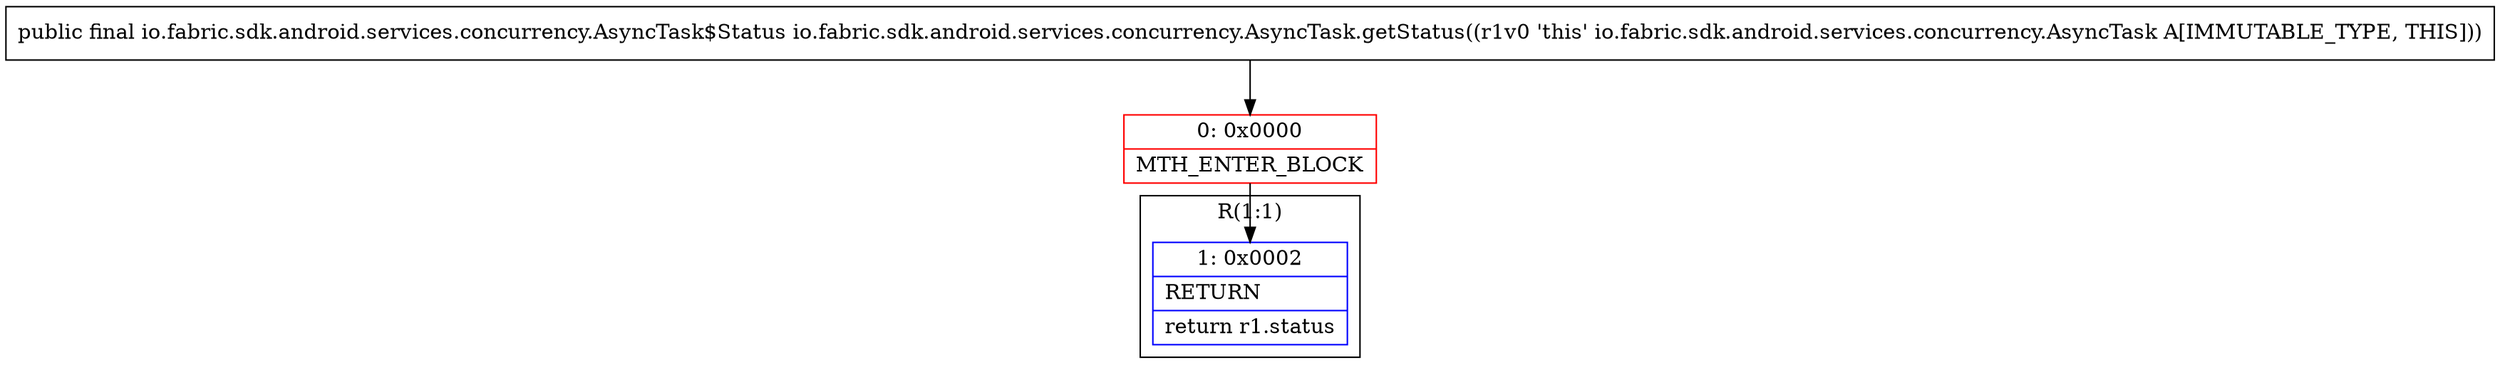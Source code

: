 digraph "CFG forio.fabric.sdk.android.services.concurrency.AsyncTask.getStatus()Lio\/fabric\/sdk\/android\/services\/concurrency\/AsyncTask$Status;" {
subgraph cluster_Region_1080225924 {
label = "R(1:1)";
node [shape=record,color=blue];
Node_1 [shape=record,label="{1\:\ 0x0002|RETURN\l|return r1.status\l}"];
}
Node_0 [shape=record,color=red,label="{0\:\ 0x0000|MTH_ENTER_BLOCK\l}"];
MethodNode[shape=record,label="{public final io.fabric.sdk.android.services.concurrency.AsyncTask$Status io.fabric.sdk.android.services.concurrency.AsyncTask.getStatus((r1v0 'this' io.fabric.sdk.android.services.concurrency.AsyncTask A[IMMUTABLE_TYPE, THIS])) }"];
MethodNode -> Node_0;
Node_0 -> Node_1;
}

